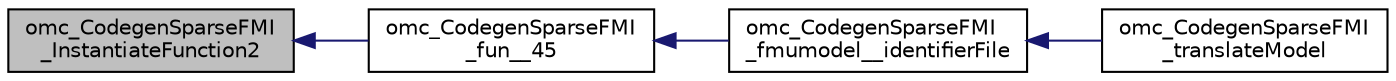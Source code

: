 digraph "omc_CodegenSparseFMI_InstantiateFunction2"
{
  edge [fontname="Helvetica",fontsize="10",labelfontname="Helvetica",labelfontsize="10"];
  node [fontname="Helvetica",fontsize="10",shape=record];
  rankdir="LR";
  Node173725 [label="omc_CodegenSparseFMI\l_InstantiateFunction2",height=0.2,width=0.4,color="black", fillcolor="grey75", style="filled", fontcolor="black"];
  Node173725 -> Node173726 [dir="back",color="midnightblue",fontsize="10",style="solid",fontname="Helvetica"];
  Node173726 [label="omc_CodegenSparseFMI\l_fun__45",height=0.2,width=0.4,color="black", fillcolor="white", style="filled",URL="$d1/d2e/_codegen_sparse_f_m_i_8c.html#a33c397eee4567dbaf5269d88f9ea50f2"];
  Node173726 -> Node173727 [dir="back",color="midnightblue",fontsize="10",style="solid",fontname="Helvetica"];
  Node173727 [label="omc_CodegenSparseFMI\l_fmumodel__identifierFile",height=0.2,width=0.4,color="black", fillcolor="white", style="filled",URL="$da/d88/_codegen_sparse_f_m_i_8h.html#a0d704247081fbb1f268bdd5ae5d7f3f3"];
  Node173727 -> Node173728 [dir="back",color="midnightblue",fontsize="10",style="solid",fontname="Helvetica"];
  Node173728 [label="omc_CodegenSparseFMI\l_translateModel",height=0.2,width=0.4,color="black", fillcolor="white", style="filled",URL="$da/d88/_codegen_sparse_f_m_i_8h.html#a6e115544fcae7968ab9fa00a0ea17b1d"];
}
